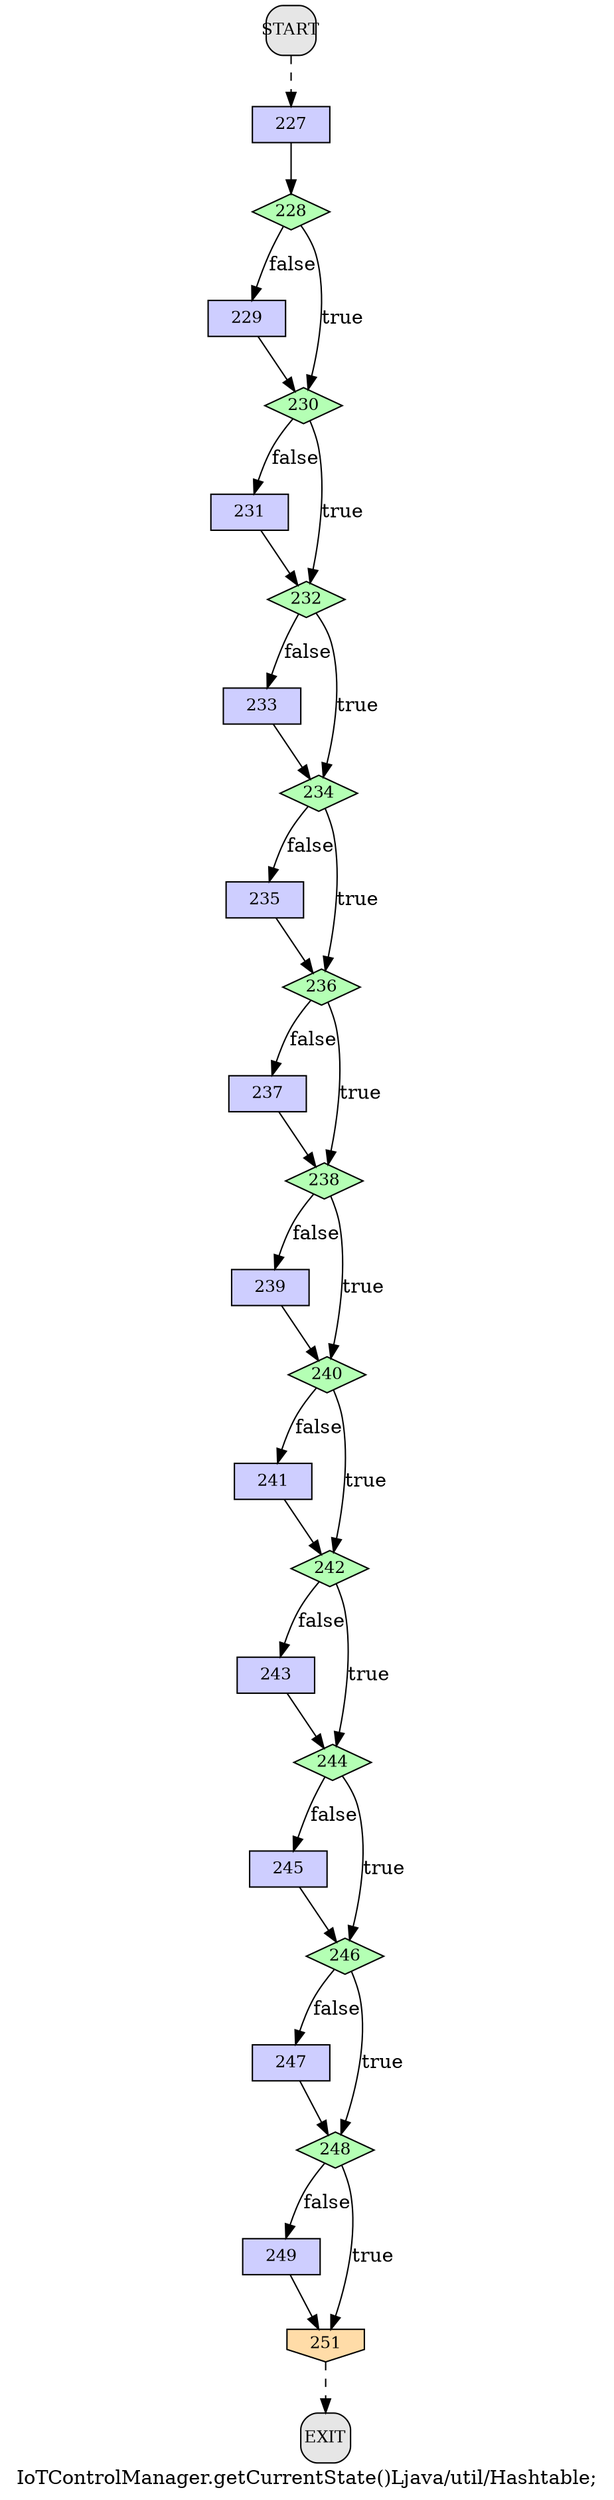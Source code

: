 /* --------------------------------------------------- */
/* Generated by Dr. Garbage Control Flow Graph Factory */
/* http://www.drgarbage.com                            */
/* Version: 4.5.0.201508311741                         */
/* Retrieved on: 2015-12-01 08:09:23.777               */
/* --------------------------------------------------- */
digraph "IoTControlManager.getCurrentState()Ljava/util/Hashtable;" {
 graph [label="IoTControlManager.getCurrentState()Ljava/util/Hashtable;"];
 2 [label="227", shape=box, style=filled, fillcolor="#CECEFF", fixedsize=true, fontsize=12, width=0.78, height=0.36 ]
 3 [label="228", shape=diamond, style=filled, fillcolor="#B4FFB4", fixedsize=true, fontsize=12, width=0.78, height=0.36 ]
 4 [label="229", shape=box, style=filled, fillcolor="#CECEFF", fixedsize=true, fontsize=12, width=0.78, height=0.36 ]
 5 [label="230", shape=diamond, style=filled, fillcolor="#B4FFB4", fixedsize=true, fontsize=12, width=0.78, height=0.36 ]
 6 [label="231", shape=box, style=filled, fillcolor="#CECEFF", fixedsize=true, fontsize=12, width=0.78, height=0.36 ]
 7 [label="232", shape=diamond, style=filled, fillcolor="#B4FFB4", fixedsize=true, fontsize=12, width=0.78, height=0.36 ]
 8 [label="233", shape=box, style=filled, fillcolor="#CECEFF", fixedsize=true, fontsize=12, width=0.78, height=0.36 ]
 9 [label="234", shape=diamond, style=filled, fillcolor="#B4FFB4", fixedsize=true, fontsize=12, width=0.78, height=0.36 ]
 10 [label="235", shape=box, style=filled, fillcolor="#CECEFF", fixedsize=true, fontsize=12, width=0.78, height=0.36 ]
 11 [label="236", shape=diamond, style=filled, fillcolor="#B4FFB4", fixedsize=true, fontsize=12, width=0.78, height=0.36 ]
 12 [label="237", shape=box, style=filled, fillcolor="#CECEFF", fixedsize=true, fontsize=12, width=0.78, height=0.36 ]
 13 [label="238", shape=diamond, style=filled, fillcolor="#B4FFB4", fixedsize=true, fontsize=12, width=0.78, height=0.36 ]
 14 [label="239", shape=box, style=filled, fillcolor="#CECEFF", fixedsize=true, fontsize=12, width=0.78, height=0.36 ]
 15 [label="240", shape=diamond, style=filled, fillcolor="#B4FFB4", fixedsize=true, fontsize=12, width=0.78, height=0.36 ]
 16 [label="241", shape=box, style=filled, fillcolor="#CECEFF", fixedsize=true, fontsize=12, width=0.78, height=0.36 ]
 17 [label="242", shape=diamond, style=filled, fillcolor="#B4FFB4", fixedsize=true, fontsize=12, width=0.78, height=0.36 ]
 18 [label="243", shape=box, style=filled, fillcolor="#CECEFF", fixedsize=true, fontsize=12, width=0.78, height=0.36 ]
 19 [label="244", shape=diamond, style=filled, fillcolor="#B4FFB4", fixedsize=true, fontsize=12, width=0.78, height=0.36 ]
 20 [label="245", shape=box, style=filled, fillcolor="#CECEFF", fixedsize=true, fontsize=12, width=0.78, height=0.36 ]
 21 [label="246", shape=diamond, style=filled, fillcolor="#B4FFB4", fixedsize=true, fontsize=12, width=0.78, height=0.36 ]
 22 [label="247", shape=box, style=filled, fillcolor="#CECEFF", fixedsize=true, fontsize=12, width=0.78, height=0.36 ]
 23 [label="248", shape=diamond, style=filled, fillcolor="#B4FFB4", fixedsize=true, fontsize=12, width=0.78, height=0.36 ]
 24 [label="249", shape=box, style=filled, fillcolor="#CECEFF", fixedsize=true, fontsize=12, width=0.78, height=0.36 ]
 25 [label="251", shape=invhouse, style=filled, fillcolor="#FFDCA8", fixedsize=true, fontsize=12, width=0.78, height=0.36 ]
 26 [label="START", shape=box, style="filled, rounded", fillcolor="#E6E6E6", fixedsize=true, fontsize=12, width=0.5, height=0.5 ]
 27 [label="EXIT", shape=box, style="filled, rounded", fillcolor="#E6E6E6", fixedsize=true, fontsize=12, width=0.5, height=0.5 ]
 26 -> 2 [label="", style=dashed ]
 2 -> 3 [label="", style=solid ]
 3 -> 4 [label="false", style=solid ]
 3 -> 5 [label="true", style=solid ]
 4 -> 5 [label="", style=solid ]
 5 -> 6 [label="false", style=solid ]
 5 -> 7 [label="true", style=solid ]
 6 -> 7 [label="", style=solid ]
 7 -> 8 [label="false", style=solid ]
 7 -> 9 [label="true", style=solid ]
 8 -> 9 [label="", style=solid ]
 9 -> 10 [label="false", style=solid ]
 9 -> 11 [label="true", style=solid ]
 10 -> 11 [label="", style=solid ]
 11 -> 12 [label="false", style=solid ]
 11 -> 13 [label="true", style=solid ]
 12 -> 13 [label="", style=solid ]
 13 -> 14 [label="false", style=solid ]
 13 -> 15 [label="true", style=solid ]
 14 -> 15 [label="", style=solid ]
 15 -> 16 [label="false", style=solid ]
 15 -> 17 [label="true", style=solid ]
 16 -> 17 [label="", style=solid ]
 17 -> 18 [label="false", style=solid ]
 17 -> 19 [label="true", style=solid ]
 18 -> 19 [label="", style=solid ]
 19 -> 20 [label="false", style=solid ]
 19 -> 21 [label="true", style=solid ]
 20 -> 21 [label="", style=solid ]
 21 -> 22 [label="false", style=solid ]
 21 -> 23 [label="true", style=solid ]
 22 -> 23 [label="", style=solid ]
 23 -> 24 [label="false", style=solid ]
 23 -> 25 [label="true", style=solid ]
 24 -> 25 [label="", style=solid ]
 25 -> 27 [label="", style=dashed ]
}
